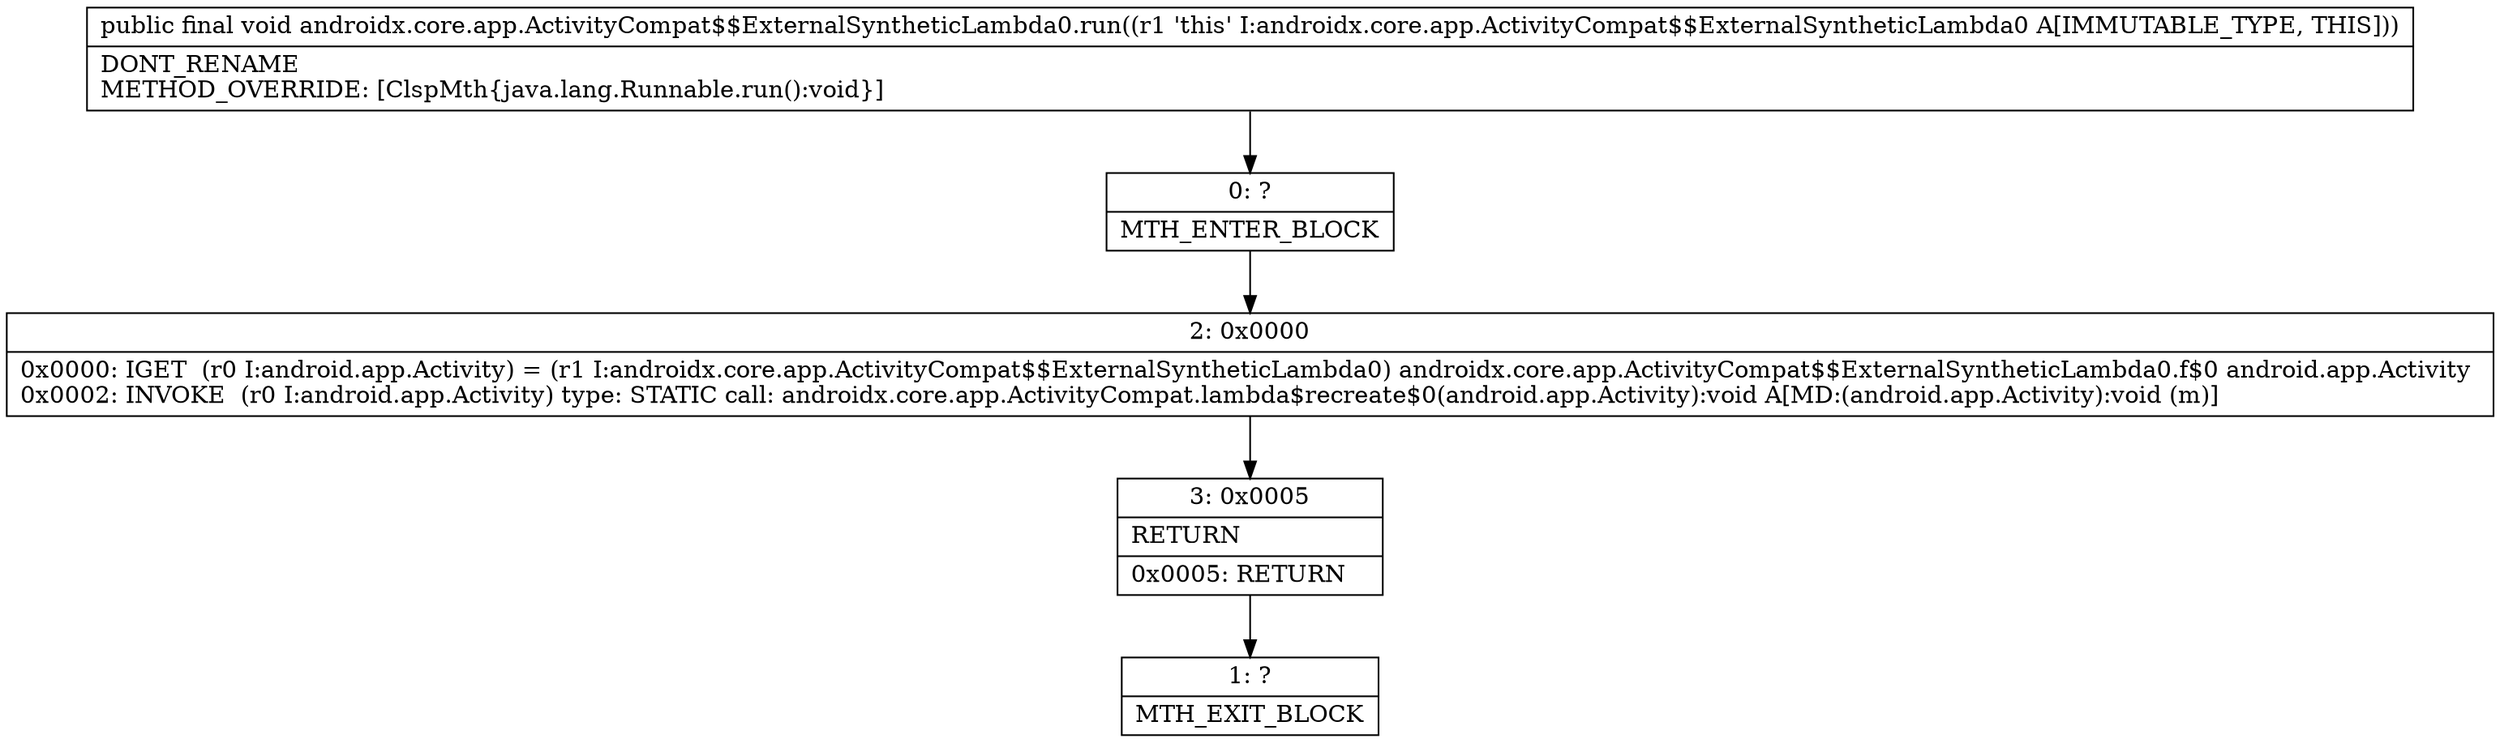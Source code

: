 digraph "CFG forandroidx.core.app.ActivityCompat$$ExternalSyntheticLambda0.run()V" {
Node_0 [shape=record,label="{0\:\ ?|MTH_ENTER_BLOCK\l}"];
Node_2 [shape=record,label="{2\:\ 0x0000|0x0000: IGET  (r0 I:android.app.Activity) = (r1 I:androidx.core.app.ActivityCompat$$ExternalSyntheticLambda0) androidx.core.app.ActivityCompat$$ExternalSyntheticLambda0.f$0 android.app.Activity \l0x0002: INVOKE  (r0 I:android.app.Activity) type: STATIC call: androidx.core.app.ActivityCompat.lambda$recreate$0(android.app.Activity):void A[MD:(android.app.Activity):void (m)]\l}"];
Node_3 [shape=record,label="{3\:\ 0x0005|RETURN\l|0x0005: RETURN   \l}"];
Node_1 [shape=record,label="{1\:\ ?|MTH_EXIT_BLOCK\l}"];
MethodNode[shape=record,label="{public final void androidx.core.app.ActivityCompat$$ExternalSyntheticLambda0.run((r1 'this' I:androidx.core.app.ActivityCompat$$ExternalSyntheticLambda0 A[IMMUTABLE_TYPE, THIS]))  | DONT_RENAME\lMETHOD_OVERRIDE: [ClspMth\{java.lang.Runnable.run():void\}]\l}"];
MethodNode -> Node_0;Node_0 -> Node_2;
Node_2 -> Node_3;
Node_3 -> Node_1;
}

